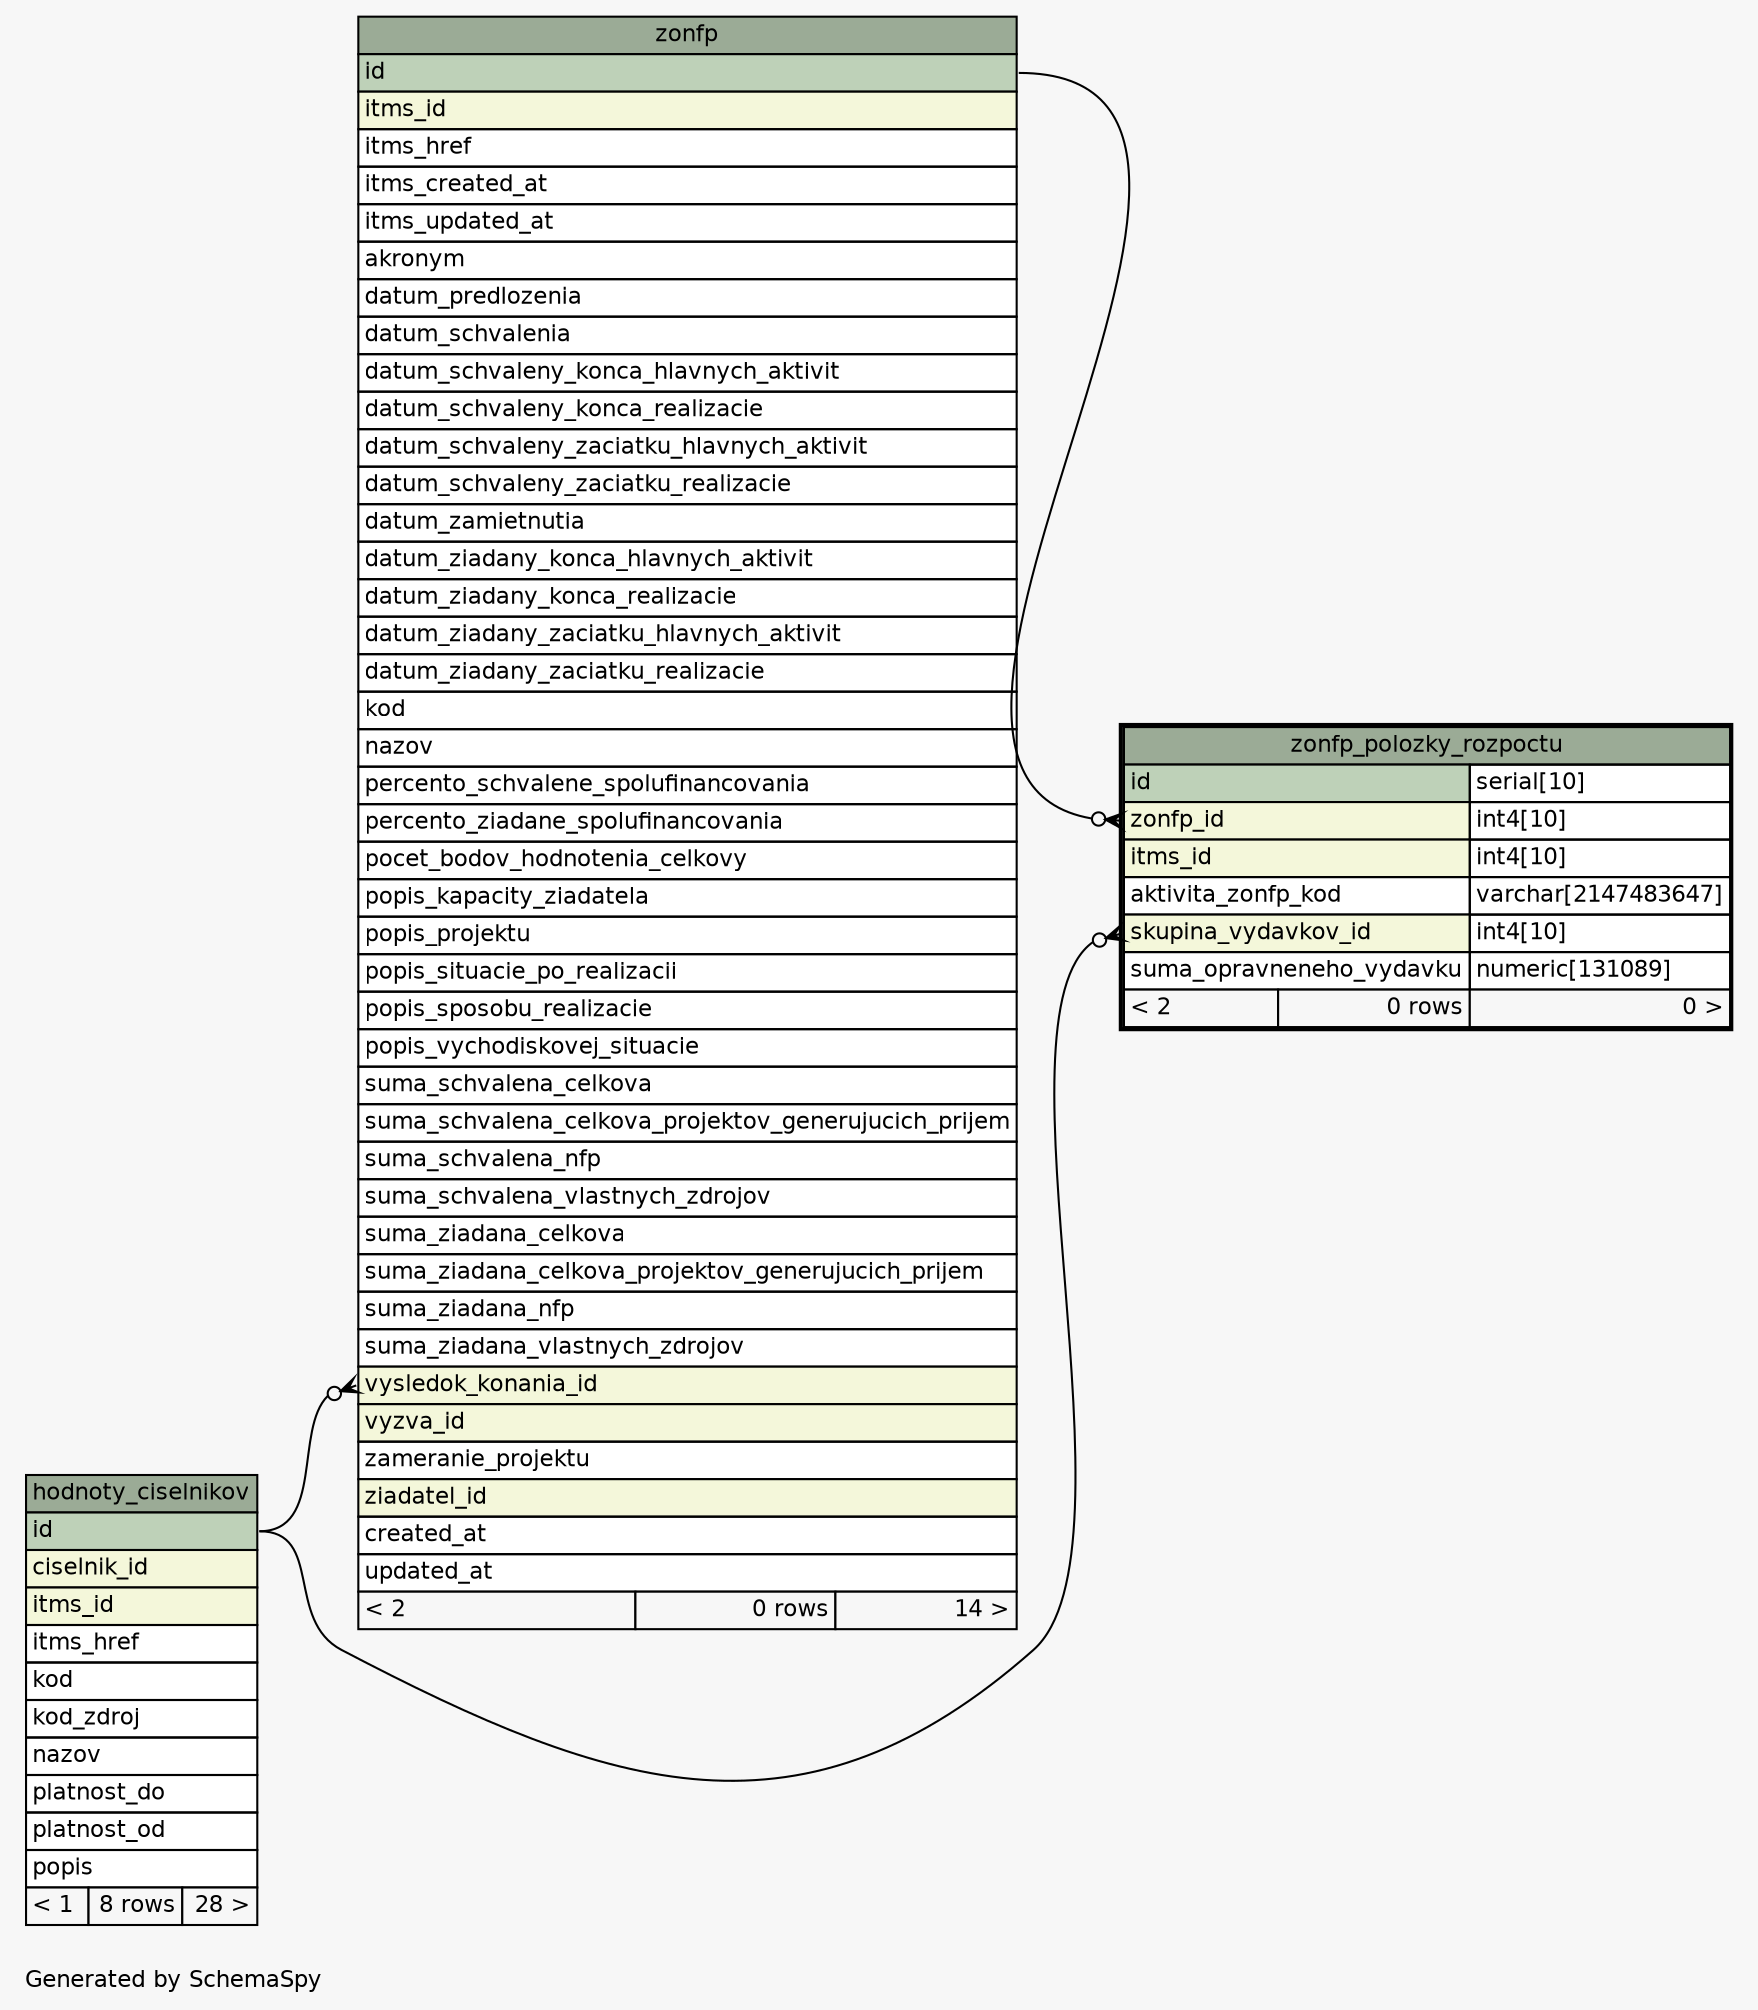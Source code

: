 // dot 2.38.0 on Linux 4.10.0-38-generic
// SchemaSpy rev 590
digraph "oneDegreeRelationshipsDiagram" {
  graph [
    rankdir="RL"
    bgcolor="#f7f7f7"
    label="\nGenerated by SchemaSpy"
    labeljust="l"
    nodesep="0.18"
    ranksep="0.46"
    fontname="Helvetica"
    fontsize="11"
  ];
  node [
    fontname="Helvetica"
    fontsize="11"
    shape="plaintext"
  ];
  edge [
    arrowsize="0.8"
  ];
  "zonfp":"vysledok_konania_id":w -> "hodnoty_ciselnikov":"id":e [arrowhead=none dir=back arrowtail=crowodot];
  "zonfp_polozky_rozpoctu":"skupina_vydavkov_id":w -> "hodnoty_ciselnikov":"id":e [arrowhead=none dir=back arrowtail=crowodot];
  "zonfp_polozky_rozpoctu":"zonfp_id":w -> "zonfp":"id":e [arrowhead=none dir=back arrowtail=crowodot];
  "hodnoty_ciselnikov" [
    label=<
    <TABLE BORDER="0" CELLBORDER="1" CELLSPACING="0" BGCOLOR="#ffffff">
      <TR><TD COLSPAN="3" BGCOLOR="#9bab96" ALIGN="CENTER">hodnoty_ciselnikov</TD></TR>
      <TR><TD PORT="id" COLSPAN="3" BGCOLOR="#bed1b8" ALIGN="LEFT">id</TD></TR>
      <TR><TD PORT="ciselnik_id" COLSPAN="3" BGCOLOR="#f4f7da" ALIGN="LEFT">ciselnik_id</TD></TR>
      <TR><TD PORT="itms_id" COLSPAN="3" BGCOLOR="#f4f7da" ALIGN="LEFT">itms_id</TD></TR>
      <TR><TD PORT="itms_href" COLSPAN="3" ALIGN="LEFT">itms_href</TD></TR>
      <TR><TD PORT="kod" COLSPAN="3" ALIGN="LEFT">kod</TD></TR>
      <TR><TD PORT="kod_zdroj" COLSPAN="3" ALIGN="LEFT">kod_zdroj</TD></TR>
      <TR><TD PORT="nazov" COLSPAN="3" ALIGN="LEFT">nazov</TD></TR>
      <TR><TD PORT="platnost_do" COLSPAN="3" ALIGN="LEFT">platnost_do</TD></TR>
      <TR><TD PORT="platnost_od" COLSPAN="3" ALIGN="LEFT">platnost_od</TD></TR>
      <TR><TD PORT="popis" COLSPAN="3" ALIGN="LEFT">popis</TD></TR>
      <TR><TD ALIGN="LEFT" BGCOLOR="#f7f7f7">&lt; 1</TD><TD ALIGN="RIGHT" BGCOLOR="#f7f7f7">8 rows</TD><TD ALIGN="RIGHT" BGCOLOR="#f7f7f7">28 &gt;</TD></TR>
    </TABLE>>
    URL="hodnoty_ciselnikov.html"
    tooltip="hodnoty_ciselnikov"
  ];
  "zonfp" [
    label=<
    <TABLE BORDER="0" CELLBORDER="1" CELLSPACING="0" BGCOLOR="#ffffff">
      <TR><TD COLSPAN="3" BGCOLOR="#9bab96" ALIGN="CENTER">zonfp</TD></TR>
      <TR><TD PORT="id" COLSPAN="3" BGCOLOR="#bed1b8" ALIGN="LEFT">id</TD></TR>
      <TR><TD PORT="itms_id" COLSPAN="3" BGCOLOR="#f4f7da" ALIGN="LEFT">itms_id</TD></TR>
      <TR><TD PORT="itms_href" COLSPAN="3" ALIGN="LEFT">itms_href</TD></TR>
      <TR><TD PORT="itms_created_at" COLSPAN="3" ALIGN="LEFT">itms_created_at</TD></TR>
      <TR><TD PORT="itms_updated_at" COLSPAN="3" ALIGN="LEFT">itms_updated_at</TD></TR>
      <TR><TD PORT="akronym" COLSPAN="3" ALIGN="LEFT">akronym</TD></TR>
      <TR><TD PORT="datum_predlozenia" COLSPAN="3" ALIGN="LEFT">datum_predlozenia</TD></TR>
      <TR><TD PORT="datum_schvalenia" COLSPAN="3" ALIGN="LEFT">datum_schvalenia</TD></TR>
      <TR><TD PORT="datum_schvaleny_konca_hlavnych_aktivit" COLSPAN="3" ALIGN="LEFT">datum_schvaleny_konca_hlavnych_aktivit</TD></TR>
      <TR><TD PORT="datum_schvaleny_konca_realizacie" COLSPAN="3" ALIGN="LEFT">datum_schvaleny_konca_realizacie</TD></TR>
      <TR><TD PORT="datum_schvaleny_zaciatku_hlavnych_aktivit" COLSPAN="3" ALIGN="LEFT">datum_schvaleny_zaciatku_hlavnych_aktivit</TD></TR>
      <TR><TD PORT="datum_schvaleny_zaciatku_realizacie" COLSPAN="3" ALIGN="LEFT">datum_schvaleny_zaciatku_realizacie</TD></TR>
      <TR><TD PORT="datum_zamietnutia" COLSPAN="3" ALIGN="LEFT">datum_zamietnutia</TD></TR>
      <TR><TD PORT="datum_ziadany_konca_hlavnych_aktivit" COLSPAN="3" ALIGN="LEFT">datum_ziadany_konca_hlavnych_aktivit</TD></TR>
      <TR><TD PORT="datum_ziadany_konca_realizacie" COLSPAN="3" ALIGN="LEFT">datum_ziadany_konca_realizacie</TD></TR>
      <TR><TD PORT="datum_ziadany_zaciatku_hlavnych_aktivit" COLSPAN="3" ALIGN="LEFT">datum_ziadany_zaciatku_hlavnych_aktivit</TD></TR>
      <TR><TD PORT="datum_ziadany_zaciatku_realizacie" COLSPAN="3" ALIGN="LEFT">datum_ziadany_zaciatku_realizacie</TD></TR>
      <TR><TD PORT="kod" COLSPAN="3" ALIGN="LEFT">kod</TD></TR>
      <TR><TD PORT="nazov" COLSPAN="3" ALIGN="LEFT">nazov</TD></TR>
      <TR><TD PORT="percento_schvalene_spolufinancovania" COLSPAN="3" ALIGN="LEFT">percento_schvalene_spolufinancovania</TD></TR>
      <TR><TD PORT="percento_ziadane_spolufinancovania" COLSPAN="3" ALIGN="LEFT">percento_ziadane_spolufinancovania</TD></TR>
      <TR><TD PORT="pocet_bodov_hodnotenia_celkovy" COLSPAN="3" ALIGN="LEFT">pocet_bodov_hodnotenia_celkovy</TD></TR>
      <TR><TD PORT="popis_kapacity_ziadatela" COLSPAN="3" ALIGN="LEFT">popis_kapacity_ziadatela</TD></TR>
      <TR><TD PORT="popis_projektu" COLSPAN="3" ALIGN="LEFT">popis_projektu</TD></TR>
      <TR><TD PORT="popis_situacie_po_realizacii" COLSPAN="3" ALIGN="LEFT">popis_situacie_po_realizacii</TD></TR>
      <TR><TD PORT="popis_sposobu_realizacie" COLSPAN="3" ALIGN="LEFT">popis_sposobu_realizacie</TD></TR>
      <TR><TD PORT="popis_vychodiskovej_situacie" COLSPAN="3" ALIGN="LEFT">popis_vychodiskovej_situacie</TD></TR>
      <TR><TD PORT="suma_schvalena_celkova" COLSPAN="3" ALIGN="LEFT">suma_schvalena_celkova</TD></TR>
      <TR><TD PORT="suma_schvalena_celkova_projektov_generujucich_prijem" COLSPAN="3" ALIGN="LEFT">suma_schvalena_celkova_projektov_generujucich_prijem</TD></TR>
      <TR><TD PORT="suma_schvalena_nfp" COLSPAN="3" ALIGN="LEFT">suma_schvalena_nfp</TD></TR>
      <TR><TD PORT="suma_schvalena_vlastnych_zdrojov" COLSPAN="3" ALIGN="LEFT">suma_schvalena_vlastnych_zdrojov</TD></TR>
      <TR><TD PORT="suma_ziadana_celkova" COLSPAN="3" ALIGN="LEFT">suma_ziadana_celkova</TD></TR>
      <TR><TD PORT="suma_ziadana_celkova_projektov_generujucich_prijem" COLSPAN="3" ALIGN="LEFT">suma_ziadana_celkova_projektov_generujucich_prijem</TD></TR>
      <TR><TD PORT="suma_ziadana_nfp" COLSPAN="3" ALIGN="LEFT">suma_ziadana_nfp</TD></TR>
      <TR><TD PORT="suma_ziadana_vlastnych_zdrojov" COLSPAN="3" ALIGN="LEFT">suma_ziadana_vlastnych_zdrojov</TD></TR>
      <TR><TD PORT="vysledok_konania_id" COLSPAN="3" BGCOLOR="#f4f7da" ALIGN="LEFT">vysledok_konania_id</TD></TR>
      <TR><TD PORT="vyzva_id" COLSPAN="3" BGCOLOR="#f4f7da" ALIGN="LEFT">vyzva_id</TD></TR>
      <TR><TD PORT="zameranie_projektu" COLSPAN="3" ALIGN="LEFT">zameranie_projektu</TD></TR>
      <TR><TD PORT="ziadatel_id" COLSPAN="3" BGCOLOR="#f4f7da" ALIGN="LEFT">ziadatel_id</TD></TR>
      <TR><TD PORT="created_at" COLSPAN="3" ALIGN="LEFT">created_at</TD></TR>
      <TR><TD PORT="updated_at" COLSPAN="3" ALIGN="LEFT">updated_at</TD></TR>
      <TR><TD ALIGN="LEFT" BGCOLOR="#f7f7f7">&lt; 2</TD><TD ALIGN="RIGHT" BGCOLOR="#f7f7f7">0 rows</TD><TD ALIGN="RIGHT" BGCOLOR="#f7f7f7">14 &gt;</TD></TR>
    </TABLE>>
    URL="zonfp.html"
    tooltip="zonfp"
  ];
  "zonfp_polozky_rozpoctu" [
    label=<
    <TABLE BORDER="2" CELLBORDER="1" CELLSPACING="0" BGCOLOR="#ffffff">
      <TR><TD COLSPAN="3" BGCOLOR="#9bab96" ALIGN="CENTER">zonfp_polozky_rozpoctu</TD></TR>
      <TR><TD PORT="id" COLSPAN="2" BGCOLOR="#bed1b8" ALIGN="LEFT">id</TD><TD PORT="id.type" ALIGN="LEFT">serial[10]</TD></TR>
      <TR><TD PORT="zonfp_id" COLSPAN="2" BGCOLOR="#f4f7da" ALIGN="LEFT">zonfp_id</TD><TD PORT="zonfp_id.type" ALIGN="LEFT">int4[10]</TD></TR>
      <TR><TD PORT="itms_id" COLSPAN="2" BGCOLOR="#f4f7da" ALIGN="LEFT">itms_id</TD><TD PORT="itms_id.type" ALIGN="LEFT">int4[10]</TD></TR>
      <TR><TD PORT="aktivita_zonfp_kod" COLSPAN="2" ALIGN="LEFT">aktivita_zonfp_kod</TD><TD PORT="aktivita_zonfp_kod.type" ALIGN="LEFT">varchar[2147483647]</TD></TR>
      <TR><TD PORT="skupina_vydavkov_id" COLSPAN="2" BGCOLOR="#f4f7da" ALIGN="LEFT">skupina_vydavkov_id</TD><TD PORT="skupina_vydavkov_id.type" ALIGN="LEFT">int4[10]</TD></TR>
      <TR><TD PORT="suma_opravneneho_vydavku" COLSPAN="2" ALIGN="LEFT">suma_opravneneho_vydavku</TD><TD PORT="suma_opravneneho_vydavku.type" ALIGN="LEFT">numeric[131089]</TD></TR>
      <TR><TD ALIGN="LEFT" BGCOLOR="#f7f7f7">&lt; 2</TD><TD ALIGN="RIGHT" BGCOLOR="#f7f7f7">0 rows</TD><TD ALIGN="RIGHT" BGCOLOR="#f7f7f7">0 &gt;</TD></TR>
    </TABLE>>
    URL="zonfp_polozky_rozpoctu.html"
    tooltip="zonfp_polozky_rozpoctu"
  ];
}

